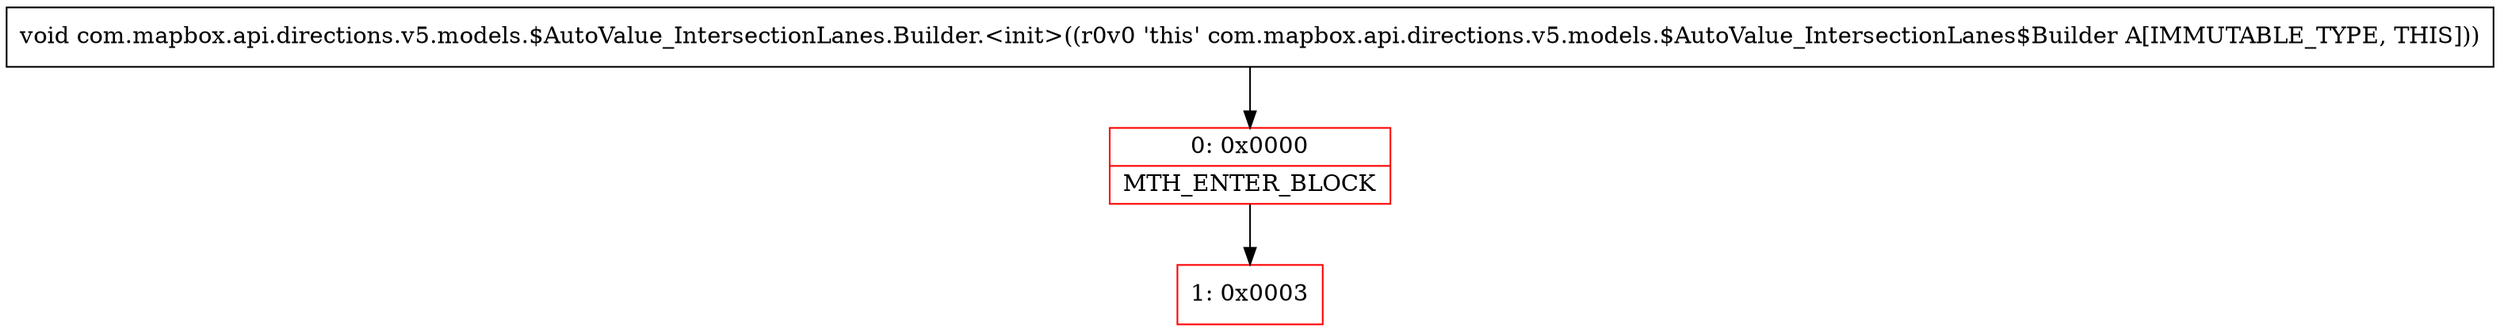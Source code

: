 digraph "CFG forcom.mapbox.api.directions.v5.models.$AutoValue_IntersectionLanes.Builder.\<init\>()V" {
subgraph cluster_Region_1970489155 {
label = "R(0)";
node [shape=record,color=blue];
}
Node_0 [shape=record,color=red,label="{0\:\ 0x0000|MTH_ENTER_BLOCK\l}"];
Node_1 [shape=record,color=red,label="{1\:\ 0x0003}"];
MethodNode[shape=record,label="{void com.mapbox.api.directions.v5.models.$AutoValue_IntersectionLanes.Builder.\<init\>((r0v0 'this' com.mapbox.api.directions.v5.models.$AutoValue_IntersectionLanes$Builder A[IMMUTABLE_TYPE, THIS])) }"];
MethodNode -> Node_0;
Node_0 -> Node_1;
}

